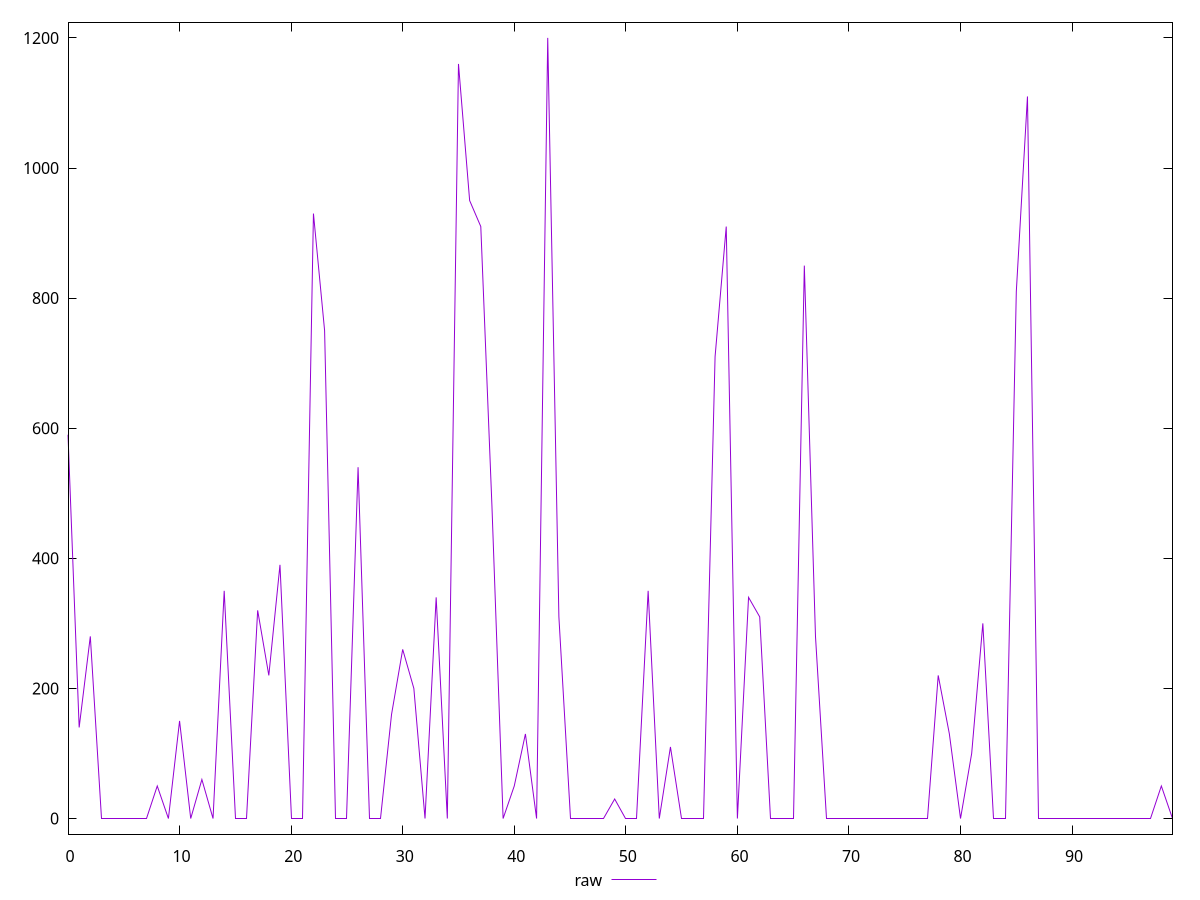 reset

$raw <<EOF
0 590
1 140
2 280
3 0
4 0
5 0
6 0
7 0
8 50
9 0
10 150
11 0
12 60
13 0
14 350
15 0
16 0
17 320
18 220
19 390
20 0
21 0
22 930
23 750
24 0
25 0
26 540
27 0
28 0
29 160
30 260
31 200
32 0
33 340
34 0
35 1160
36 950
37 910
38 480
39 0
40 50
41 130
42 0
43 1200
44 310
45 0
46 0
47 0
48 0
49 30
50 0
51 0
52 350
53 0
54 110
55 0
56 0
57 0
58 710
59 910
60 0
61 340
62 310
63 0
64 0
65 0
66 850
67 280
68 0
69 0
70 0
71 0
72 0
73 0
74 0
75 0
76 0
77 0
78 220
79 130
80 0
81 100
82 300
83 0
84 0
85 810
86 1110
87 0
88 0
89 0
90 0
91 0
92 0
93 0
94 0
95 0
96 0
97 0
98 50
99 0
EOF

set key outside below
set xrange [0:99]
set yrange [-24:1224]
set trange [-24:1224]
set terminal svg size 640, 500 enhanced background rgb 'white'
set output "report_00013_2021-02-09T12-04-24.940Z/uses-http2/samples/pages+cached/raw/values.svg"

plot $raw title "raw" with line

reset
